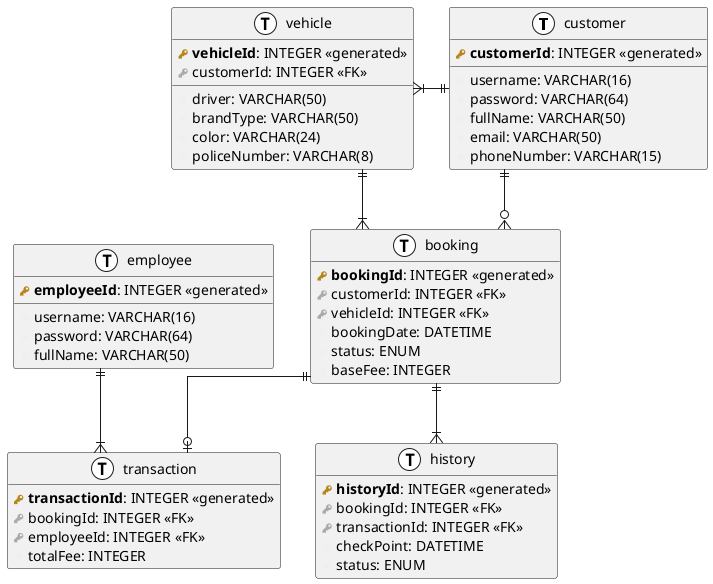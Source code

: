 @startuml
!define primary_key(x) <b><color:#b8861b><&key></color> x</b>
!define foreign_key(x) <color:#aaaaaa><&key></color> x
!define column(x) <color:#efefef><&media-record></color> x
!define table(x) entity x << (T, white) >>

skinparam linetype ortho
hide empty methods
'hide methods

table( customer ) {
  primary_key( customerId ): INTEGER <<generated>>
  column( username ): VARCHAR(16)
  column( password ): VARCHAR(64)
  column( fullName ): VARCHAR(50)
  column( email ): VARCHAR(50)
  column( phoneNumber ): VARCHAR(15)
}

table( employee ) {
  primary_key( employeeId ): INTEGER <<generated>>
  column( username ): VARCHAR(16)
  column( password ): VARCHAR(64)
  column( fullName ): VARCHAR(50)
}

table( vehicle ) {
  primary_key( vehicleId ): INTEGER <<generated>>
  foreign_key( customerId ): INTEGER <<FK>>
  column( driver ): VARCHAR(50)
  column( brandType ): VARCHAR(50)
  column( color ): VARCHAR(24)
  column( policeNumber ): VARCHAR(8)
}

table( booking ) {
  primary_key( bookingId ): INTEGER <<generated>>
  foreign_key( customerId ): INTEGER <<FK>>
  foreign_key( vehicleId ): INTEGER <<FK>>
  column( bookingDate ): DATETIME
  column( status ): ENUM
  column( baseFee ): INTEGER
}

table( transaction ) {
  primary_key( transactionId ): INTEGER <<generated>>
  foreign_key( bookingId ): INTEGER <<FK>>
  foreign_key( employeeId ): INTEGER <<FK>>
  column( totalFee ): INTEGER
}

table( history ) {
  primary_key( historyId ): INTEGER <<generated>>
  foreign_key( bookingId ): INTEGER <<FK>>
  foreign_key( transactionId ): INTEGER <<FK>>
  column( checkPoint ): DATETIME
  column( status): ENUM
}

employee ||--|{ transaction
customer ||-left-|{ vehicle
customer ||--o{ booking
booking }|--|| vehicle
booking ||--o| transaction
booking ||--|{  history

@enduml